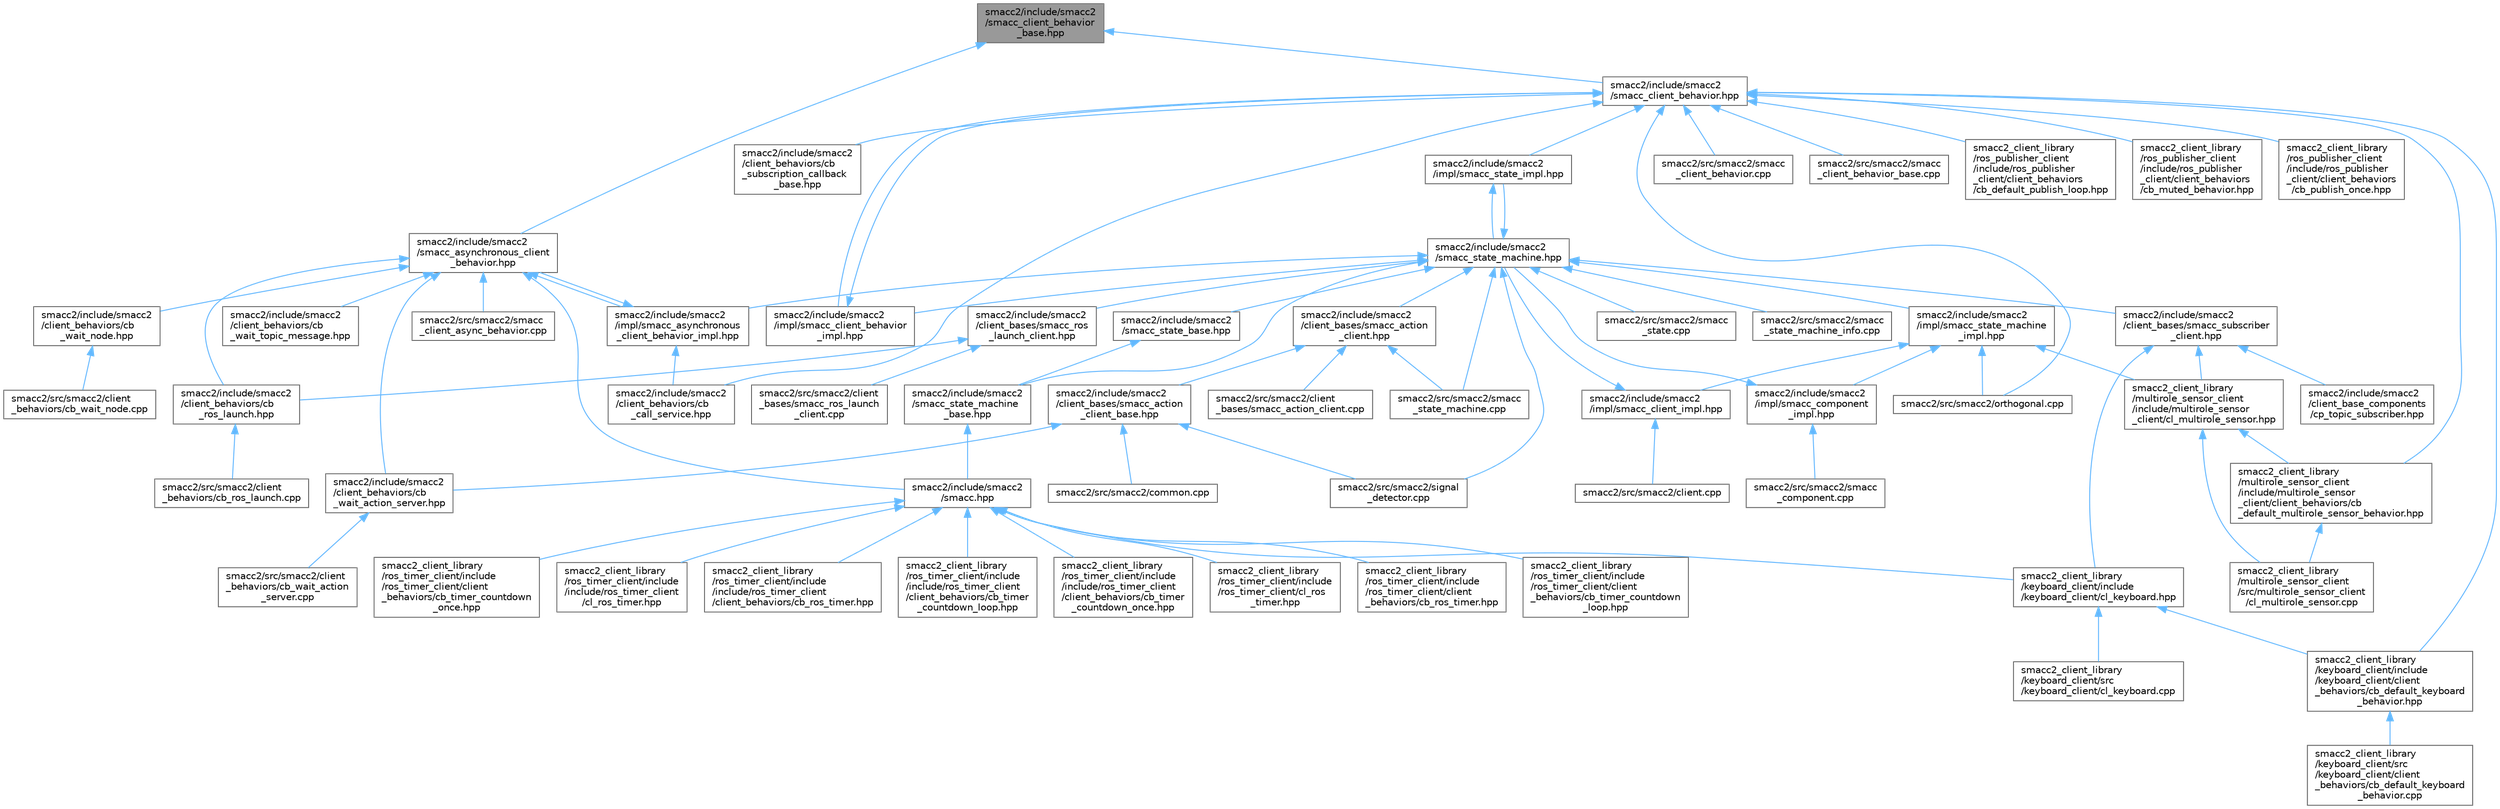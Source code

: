 digraph "smacc2/include/smacc2/smacc_client_behavior_base.hpp"
{
 // LATEX_PDF_SIZE
  bgcolor="transparent";
  edge [fontname=Helvetica,fontsize=10,labelfontname=Helvetica,labelfontsize=10];
  node [fontname=Helvetica,fontsize=10,shape=box,height=0.2,width=0.4];
  Node1 [label="smacc2/include/smacc2\l/smacc_client_behavior\l_base.hpp",height=0.2,width=0.4,color="gray40", fillcolor="grey60", style="filled", fontcolor="black",tooltip=" "];
  Node1 -> Node2 [dir="back",color="steelblue1",style="solid"];
  Node2 [label="smacc2/include/smacc2\l/smacc_asynchronous_client\l_behavior.hpp",height=0.2,width=0.4,color="grey40", fillcolor="white", style="filled",URL="$smacc__asynchronous__client__behavior_8hpp.html",tooltip=" "];
  Node2 -> Node3 [dir="back",color="steelblue1",style="solid"];
  Node3 [label="smacc2/include/smacc2\l/client_behaviors/cb\l_ros_launch.hpp",height=0.2,width=0.4,color="grey40", fillcolor="white", style="filled",URL="$cb__ros__launch_8hpp.html",tooltip=" "];
  Node3 -> Node4 [dir="back",color="steelblue1",style="solid"];
  Node4 [label="smacc2/src/smacc2/client\l_behaviors/cb_ros_launch.cpp",height=0.2,width=0.4,color="grey40", fillcolor="white", style="filled",URL="$cb__ros__launch_8cpp.html",tooltip=" "];
  Node2 -> Node5 [dir="back",color="steelblue1",style="solid"];
  Node5 [label="smacc2/include/smacc2\l/client_behaviors/cb\l_wait_action_server.hpp",height=0.2,width=0.4,color="grey40", fillcolor="white", style="filled",URL="$cb__wait__action__server_8hpp.html",tooltip=" "];
  Node5 -> Node6 [dir="back",color="steelblue1",style="solid"];
  Node6 [label="smacc2/src/smacc2/client\l_behaviors/cb_wait_action\l_server.cpp",height=0.2,width=0.4,color="grey40", fillcolor="white", style="filled",URL="$cb__wait__action__server_8cpp.html",tooltip=" "];
  Node2 -> Node7 [dir="back",color="steelblue1",style="solid"];
  Node7 [label="smacc2/include/smacc2\l/client_behaviors/cb\l_wait_node.hpp",height=0.2,width=0.4,color="grey40", fillcolor="white", style="filled",URL="$cb__wait__node_8hpp.html",tooltip=" "];
  Node7 -> Node8 [dir="back",color="steelblue1",style="solid"];
  Node8 [label="smacc2/src/smacc2/client\l_behaviors/cb_wait_node.cpp",height=0.2,width=0.4,color="grey40", fillcolor="white", style="filled",URL="$cb__wait__node_8cpp.html",tooltip=" "];
  Node2 -> Node9 [dir="back",color="steelblue1",style="solid"];
  Node9 [label="smacc2/include/smacc2\l/client_behaviors/cb\l_wait_topic_message.hpp",height=0.2,width=0.4,color="grey40", fillcolor="white", style="filled",URL="$cb__wait__topic__message_8hpp.html",tooltip=" "];
  Node2 -> Node10 [dir="back",color="steelblue1",style="solid"];
  Node10 [label="smacc2/include/smacc2\l/impl/smacc_asynchronous\l_client_behavior_impl.hpp",height=0.2,width=0.4,color="grey40", fillcolor="white", style="filled",URL="$smacc__asynchronous__client__behavior__impl_8hpp.html",tooltip=" "];
  Node10 -> Node11 [dir="back",color="steelblue1",style="solid"];
  Node11 [label="smacc2/include/smacc2\l/client_behaviors/cb\l_call_service.hpp",height=0.2,width=0.4,color="grey40", fillcolor="white", style="filled",URL="$cb__call__service_8hpp.html",tooltip=" "];
  Node10 -> Node2 [dir="back",color="steelblue1",style="solid"];
  Node2 -> Node12 [dir="back",color="steelblue1",style="solid"];
  Node12 [label="smacc2/include/smacc2\l/smacc.hpp",height=0.2,width=0.4,color="grey40", fillcolor="white", style="filled",URL="$smacc_8hpp.html",tooltip=" "];
  Node12 -> Node13 [dir="back",color="steelblue1",style="solid"];
  Node13 [label="smacc2_client_library\l/keyboard_client/include\l/keyboard_client/cl_keyboard.hpp",height=0.2,width=0.4,color="grey40", fillcolor="white", style="filled",URL="$cl__keyboard_8hpp.html",tooltip=" "];
  Node13 -> Node14 [dir="back",color="steelblue1",style="solid"];
  Node14 [label="smacc2_client_library\l/keyboard_client/include\l/keyboard_client/client\l_behaviors/cb_default_keyboard\l_behavior.hpp",height=0.2,width=0.4,color="grey40", fillcolor="white", style="filled",URL="$cb__default__keyboard__behavior_8hpp.html",tooltip=" "];
  Node14 -> Node15 [dir="back",color="steelblue1",style="solid"];
  Node15 [label="smacc2_client_library\l/keyboard_client/src\l/keyboard_client/client\l_behaviors/cb_default_keyboard\l_behavior.cpp",height=0.2,width=0.4,color="grey40", fillcolor="white", style="filled",URL="$cb__default__keyboard__behavior_8cpp.html",tooltip=" "];
  Node13 -> Node16 [dir="back",color="steelblue1",style="solid"];
  Node16 [label="smacc2_client_library\l/keyboard_client/src\l/keyboard_client/cl_keyboard.cpp",height=0.2,width=0.4,color="grey40", fillcolor="white", style="filled",URL="$cl__keyboard_8cpp.html",tooltip=" "];
  Node12 -> Node17 [dir="back",color="steelblue1",style="solid"];
  Node17 [label="smacc2_client_library\l/ros_timer_client/include\l/include/ros_timer_client\l/cl_ros_timer.hpp",height=0.2,width=0.4,color="grey40", fillcolor="white", style="filled",URL="$include_2ros__timer__client_2cl__ros__timer_8hpp.html",tooltip=" "];
  Node12 -> Node18 [dir="back",color="steelblue1",style="solid"];
  Node18 [label="smacc2_client_library\l/ros_timer_client/include\l/include/ros_timer_client\l/client_behaviors/cb_ros_timer.hpp",height=0.2,width=0.4,color="grey40", fillcolor="white", style="filled",URL="$include_2ros__timer__client_2client__behaviors_2cb__ros__timer_8hpp.html",tooltip=" "];
  Node12 -> Node19 [dir="back",color="steelblue1",style="solid"];
  Node19 [label="smacc2_client_library\l/ros_timer_client/include\l/include/ros_timer_client\l/client_behaviors/cb_timer\l_countdown_loop.hpp",height=0.2,width=0.4,color="grey40", fillcolor="white", style="filled",URL="$include_2ros__timer__client_2client__behaviors_2cb__timer__countdown__loop_8hpp.html",tooltip=" "];
  Node12 -> Node20 [dir="back",color="steelblue1",style="solid"];
  Node20 [label="smacc2_client_library\l/ros_timer_client/include\l/include/ros_timer_client\l/client_behaviors/cb_timer\l_countdown_once.hpp",height=0.2,width=0.4,color="grey40", fillcolor="white", style="filled",URL="$include_2ros__timer__client_2client__behaviors_2cb__timer__countdown__once_8hpp.html",tooltip=" "];
  Node12 -> Node21 [dir="back",color="steelblue1",style="solid"];
  Node21 [label="smacc2_client_library\l/ros_timer_client/include\l/ros_timer_client/cl_ros\l_timer.hpp",height=0.2,width=0.4,color="grey40", fillcolor="white", style="filled",URL="$ros__timer__client_2cl__ros__timer_8hpp.html",tooltip=" "];
  Node12 -> Node22 [dir="back",color="steelblue1",style="solid"];
  Node22 [label="smacc2_client_library\l/ros_timer_client/include\l/ros_timer_client/client\l_behaviors/cb_ros_timer.hpp",height=0.2,width=0.4,color="grey40", fillcolor="white", style="filled",URL="$ros__timer__client_2client__behaviors_2cb__ros__timer_8hpp.html",tooltip=" "];
  Node12 -> Node23 [dir="back",color="steelblue1",style="solid"];
  Node23 [label="smacc2_client_library\l/ros_timer_client/include\l/ros_timer_client/client\l_behaviors/cb_timer_countdown\l_loop.hpp",height=0.2,width=0.4,color="grey40", fillcolor="white", style="filled",URL="$ros__timer__client_2client__behaviors_2cb__timer__countdown__loop_8hpp.html",tooltip=" "];
  Node12 -> Node24 [dir="back",color="steelblue1",style="solid"];
  Node24 [label="smacc2_client_library\l/ros_timer_client/include\l/ros_timer_client/client\l_behaviors/cb_timer_countdown\l_once.hpp",height=0.2,width=0.4,color="grey40", fillcolor="white", style="filled",URL="$ros__timer__client_2client__behaviors_2cb__timer__countdown__once_8hpp.html",tooltip=" "];
  Node2 -> Node25 [dir="back",color="steelblue1",style="solid"];
  Node25 [label="smacc2/src/smacc2/smacc\l_client_async_behavior.cpp",height=0.2,width=0.4,color="grey40", fillcolor="white", style="filled",URL="$smacc__client__async__behavior_8cpp.html",tooltip=" "];
  Node1 -> Node26 [dir="back",color="steelblue1",style="solid"];
  Node26 [label="smacc2/include/smacc2\l/smacc_client_behavior.hpp",height=0.2,width=0.4,color="grey40", fillcolor="white", style="filled",URL="$smacc__client__behavior_8hpp.html",tooltip=" "];
  Node26 -> Node11 [dir="back",color="steelblue1",style="solid"];
  Node26 -> Node27 [dir="back",color="steelblue1",style="solid"];
  Node27 [label="smacc2/include/smacc2\l/client_behaviors/cb\l_subscription_callback\l_base.hpp",height=0.2,width=0.4,color="grey40", fillcolor="white", style="filled",URL="$cb__subscription__callback__base_8hpp.html",tooltip=" "];
  Node26 -> Node28 [dir="back",color="steelblue1",style="solid"];
  Node28 [label="smacc2/include/smacc2\l/impl/smacc_client_behavior\l_impl.hpp",height=0.2,width=0.4,color="grey40", fillcolor="white", style="filled",URL="$smacc__client__behavior__impl_8hpp.html",tooltip=" "];
  Node28 -> Node26 [dir="back",color="steelblue1",style="solid"];
  Node26 -> Node29 [dir="back",color="steelblue1",style="solid"];
  Node29 [label="smacc2/include/smacc2\l/impl/smacc_state_impl.hpp",height=0.2,width=0.4,color="grey40", fillcolor="white", style="filled",URL="$smacc__state__impl_8hpp.html",tooltip=" "];
  Node29 -> Node30 [dir="back",color="steelblue1",style="solid"];
  Node30 [label="smacc2/include/smacc2\l/smacc_state_machine.hpp",height=0.2,width=0.4,color="grey40", fillcolor="white", style="filled",URL="$smacc__state__machine_8hpp.html",tooltip=" "];
  Node30 -> Node31 [dir="back",color="steelblue1",style="solid"];
  Node31 [label="smacc2/include/smacc2\l/client_bases/smacc_action\l_client.hpp",height=0.2,width=0.4,color="grey40", fillcolor="white", style="filled",URL="$smacc__action__client_8hpp.html",tooltip=" "];
  Node31 -> Node32 [dir="back",color="steelblue1",style="solid"];
  Node32 [label="smacc2/include/smacc2\l/client_bases/smacc_action\l_client_base.hpp",height=0.2,width=0.4,color="grey40", fillcolor="white", style="filled",URL="$smacc__action__client__base_8hpp.html",tooltip=" "];
  Node32 -> Node5 [dir="back",color="steelblue1",style="solid"];
  Node32 -> Node33 [dir="back",color="steelblue1",style="solid"];
  Node33 [label="smacc2/src/smacc2/common.cpp",height=0.2,width=0.4,color="grey40", fillcolor="white", style="filled",URL="$common_8cpp.html",tooltip=" "];
  Node32 -> Node34 [dir="back",color="steelblue1",style="solid"];
  Node34 [label="smacc2/src/smacc2/signal\l_detector.cpp",height=0.2,width=0.4,color="grey40", fillcolor="white", style="filled",URL="$signal__detector_8cpp.html",tooltip=" "];
  Node31 -> Node35 [dir="back",color="steelblue1",style="solid"];
  Node35 [label="smacc2/src/smacc2/client\l_bases/smacc_action_client.cpp",height=0.2,width=0.4,color="grey40", fillcolor="white", style="filled",URL="$smacc__action__client_8cpp.html",tooltip=" "];
  Node31 -> Node36 [dir="back",color="steelblue1",style="solid"];
  Node36 [label="smacc2/src/smacc2/smacc\l_state_machine.cpp",height=0.2,width=0.4,color="grey40", fillcolor="white", style="filled",URL="$smacc__state__machine_8cpp.html",tooltip=" "];
  Node30 -> Node37 [dir="back",color="steelblue1",style="solid"];
  Node37 [label="smacc2/include/smacc2\l/client_bases/smacc_ros\l_launch_client.hpp",height=0.2,width=0.4,color="grey40", fillcolor="white", style="filled",URL="$smacc__ros__launch__client_8hpp.html",tooltip=" "];
  Node37 -> Node3 [dir="back",color="steelblue1",style="solid"];
  Node37 -> Node38 [dir="back",color="steelblue1",style="solid"];
  Node38 [label="smacc2/src/smacc2/client\l_bases/smacc_ros_launch\l_client.cpp",height=0.2,width=0.4,color="grey40", fillcolor="white", style="filled",URL="$smacc__ros__launch__client_8cpp.html",tooltip=" "];
  Node30 -> Node39 [dir="back",color="steelblue1",style="solid"];
  Node39 [label="smacc2/include/smacc2\l/client_bases/smacc_subscriber\l_client.hpp",height=0.2,width=0.4,color="grey40", fillcolor="white", style="filled",URL="$smacc__subscriber__client_8hpp.html",tooltip=" "];
  Node39 -> Node40 [dir="back",color="steelblue1",style="solid"];
  Node40 [label="smacc2/include/smacc2\l/client_base_components\l/cp_topic_subscriber.hpp",height=0.2,width=0.4,color="grey40", fillcolor="white", style="filled",URL="$cp__topic__subscriber_8hpp.html",tooltip=" "];
  Node39 -> Node13 [dir="back",color="steelblue1",style="solid"];
  Node39 -> Node41 [dir="back",color="steelblue1",style="solid"];
  Node41 [label="smacc2_client_library\l/multirole_sensor_client\l/include/multirole_sensor\l_client/cl_multirole_sensor.hpp",height=0.2,width=0.4,color="grey40", fillcolor="white", style="filled",URL="$cl__multirole__sensor_8hpp.html",tooltip=" "];
  Node41 -> Node42 [dir="back",color="steelblue1",style="solid"];
  Node42 [label="smacc2_client_library\l/multirole_sensor_client\l/include/multirole_sensor\l_client/client_behaviors/cb\l_default_multirole_sensor_behavior.hpp",height=0.2,width=0.4,color="grey40", fillcolor="white", style="filled",URL="$cb__default__multirole__sensor__behavior_8hpp.html",tooltip=" "];
  Node42 -> Node43 [dir="back",color="steelblue1",style="solid"];
  Node43 [label="smacc2_client_library\l/multirole_sensor_client\l/src/multirole_sensor_client\l/cl_multirole_sensor.cpp",height=0.2,width=0.4,color="grey40", fillcolor="white", style="filled",URL="$cl__multirole__sensor_8cpp.html",tooltip=" "];
  Node41 -> Node43 [dir="back",color="steelblue1",style="solid"];
  Node30 -> Node10 [dir="back",color="steelblue1",style="solid"];
  Node30 -> Node28 [dir="back",color="steelblue1",style="solid"];
  Node30 -> Node29 [dir="back",color="steelblue1",style="solid"];
  Node30 -> Node44 [dir="back",color="steelblue1",style="solid"];
  Node44 [label="smacc2/include/smacc2\l/impl/smacc_state_machine\l_impl.hpp",height=0.2,width=0.4,color="grey40", fillcolor="white", style="filled",URL="$smacc__state__machine__impl_8hpp.html",tooltip=" "];
  Node44 -> Node45 [dir="back",color="steelblue1",style="solid"];
  Node45 [label="smacc2/include/smacc2\l/impl/smacc_client_impl.hpp",height=0.2,width=0.4,color="grey40", fillcolor="white", style="filled",URL="$smacc__client__impl_8hpp.html",tooltip=" "];
  Node45 -> Node30 [dir="back",color="steelblue1",style="solid"];
  Node45 -> Node46 [dir="back",color="steelblue1",style="solid"];
  Node46 [label="smacc2/src/smacc2/client.cpp",height=0.2,width=0.4,color="grey40", fillcolor="white", style="filled",URL="$client_8cpp.html",tooltip=" "];
  Node44 -> Node47 [dir="back",color="steelblue1",style="solid"];
  Node47 [label="smacc2/include/smacc2\l/impl/smacc_component\l_impl.hpp",height=0.2,width=0.4,color="grey40", fillcolor="white", style="filled",URL="$smacc__component__impl_8hpp.html",tooltip=" "];
  Node47 -> Node30 [dir="back",color="steelblue1",style="solid"];
  Node47 -> Node48 [dir="back",color="steelblue1",style="solid"];
  Node48 [label="smacc2/src/smacc2/smacc\l_component.cpp",height=0.2,width=0.4,color="grey40", fillcolor="white", style="filled",URL="$smacc__component_8cpp.html",tooltip=" "];
  Node44 -> Node49 [dir="back",color="steelblue1",style="solid"];
  Node49 [label="smacc2/src/smacc2/orthogonal.cpp",height=0.2,width=0.4,color="grey40", fillcolor="white", style="filled",URL="$orthogonal_8cpp.html",tooltip=" "];
  Node44 -> Node41 [dir="back",color="steelblue1",style="solid"];
  Node30 -> Node50 [dir="back",color="steelblue1",style="solid"];
  Node50 [label="smacc2/include/smacc2\l/smacc_state_base.hpp",height=0.2,width=0.4,color="grey40", fillcolor="white", style="filled",URL="$smacc__state__base_8hpp.html",tooltip=" "];
  Node50 -> Node51 [dir="back",color="steelblue1",style="solid"];
  Node51 [label="smacc2/include/smacc2\l/smacc_state_machine\l_base.hpp",height=0.2,width=0.4,color="grey40", fillcolor="white", style="filled",URL="$smacc__state__machine__base_8hpp.html",tooltip=" "];
  Node51 -> Node12 [dir="back",color="steelblue1",style="solid"];
  Node30 -> Node51 [dir="back",color="steelblue1",style="solid"];
  Node30 -> Node34 [dir="back",color="steelblue1",style="solid"];
  Node30 -> Node52 [dir="back",color="steelblue1",style="solid"];
  Node52 [label="smacc2/src/smacc2/smacc\l_state.cpp",height=0.2,width=0.4,color="grey40", fillcolor="white", style="filled",URL="$smacc__state_8cpp.html",tooltip=" "];
  Node30 -> Node36 [dir="back",color="steelblue1",style="solid"];
  Node30 -> Node53 [dir="back",color="steelblue1",style="solid"];
  Node53 [label="smacc2/src/smacc2/smacc\l_state_machine_info.cpp",height=0.2,width=0.4,color="grey40", fillcolor="white", style="filled",URL="$smacc__state__machine__info_8cpp.html",tooltip=" "];
  Node26 -> Node49 [dir="back",color="steelblue1",style="solid"];
  Node26 -> Node54 [dir="back",color="steelblue1",style="solid"];
  Node54 [label="smacc2/src/smacc2/smacc\l_client_behavior.cpp",height=0.2,width=0.4,color="grey40", fillcolor="white", style="filled",URL="$smacc__client__behavior_8cpp.html",tooltip=" "];
  Node26 -> Node55 [dir="back",color="steelblue1",style="solid"];
  Node55 [label="smacc2/src/smacc2/smacc\l_client_behavior_base.cpp",height=0.2,width=0.4,color="grey40", fillcolor="white", style="filled",URL="$smacc__client__behavior__base_8cpp.html",tooltip=" "];
  Node26 -> Node14 [dir="back",color="steelblue1",style="solid"];
  Node26 -> Node42 [dir="back",color="steelblue1",style="solid"];
  Node26 -> Node56 [dir="back",color="steelblue1",style="solid"];
  Node56 [label="smacc2_client_library\l/ros_publisher_client\l/include/ros_publisher\l_client/client_behaviors\l/cb_default_publish_loop.hpp",height=0.2,width=0.4,color="grey40", fillcolor="white", style="filled",URL="$cb__default__publish__loop_8hpp.html",tooltip=" "];
  Node26 -> Node57 [dir="back",color="steelblue1",style="solid"];
  Node57 [label="smacc2_client_library\l/ros_publisher_client\l/include/ros_publisher\l_client/client_behaviors\l/cb_muted_behavior.hpp",height=0.2,width=0.4,color="grey40", fillcolor="white", style="filled",URL="$cb__muted__behavior_8hpp.html",tooltip=" "];
  Node26 -> Node58 [dir="back",color="steelblue1",style="solid"];
  Node58 [label="smacc2_client_library\l/ros_publisher_client\l/include/ros_publisher\l_client/client_behaviors\l/cb_publish_once.hpp",height=0.2,width=0.4,color="grey40", fillcolor="white", style="filled",URL="$cb__publish__once_8hpp.html",tooltip=" "];
}
